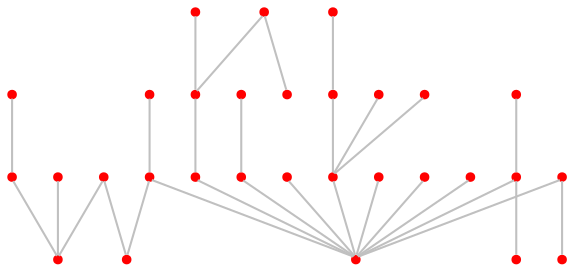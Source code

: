 graph {
	0 [color=red shape=point]
	1 [color=red shape=point]
	2 [color=red shape=point]
	3 [color=red shape=point]
	4 [color=red shape=point]
	5 [color=red shape=point]
	6 [color=red shape=point]
	7 [color=red shape=point]
	8 [color=red shape=point]
	9 [color=red shape=point]
	10 [color=red shape=point]
	11 [color=red shape=point]
	12 [color=red shape=point]
	13 [color=red shape=point]
	14 [color=red shape=point]
	15 [color=red shape=point]
	16 [color=red shape=point]
	17 [color=red shape=point]
	18 [color=red shape=point]
	19 [color=red shape=point]
	20 [color=red shape=point]
	21 [color=red shape=point]
	22 [color=red shape=point]
	23 [color=red shape=point]
	24 [color=red shape=point]
	25 [color=red shape=point]
	26 [color=red shape=point]
	27 [color=red shape=point]
	28 [color=red shape=point]
	29 [color=red shape=point]
	9 -- 0 [color=gray]
	20 -- 5 [color=gray]
	20 -- 2 [color=gray]
	17 -- 1 [color=gray]
	22 -- 1 [color=gray]
	0 -- 1 [color=gray]
	24 -- 8 [color=gray]
	8 -- 5 [color=gray]
	18 -- 17 [color=gray]
	29 -- 1 [color=gray]
	21 -- 11 [color=gray]
	7 -- 1 [color=gray]
	14 -- 11 [color=gray]
	7 -- 2 [color=gray]
	26 -- 1 [color=gray]
	11 -- 6 [color=gray]
	23 -- 1 [color=gray]
	4 -- 0 [color=gray]
	6 -- 1 [color=gray]
	28 -- 7 [color=gray]
	21 -- 16 [color=gray]
	19 -- 1 [color=gray]
	29 -- 10 [color=gray]
	27 -- 23 [color=gray]
	17 -- 3 [color=gray]
	12 -- 0 [color=gray]
	15 -- 1 [color=gray]
	25 -- 5 [color=gray]
	13 -- 4 [color=gray]
}
